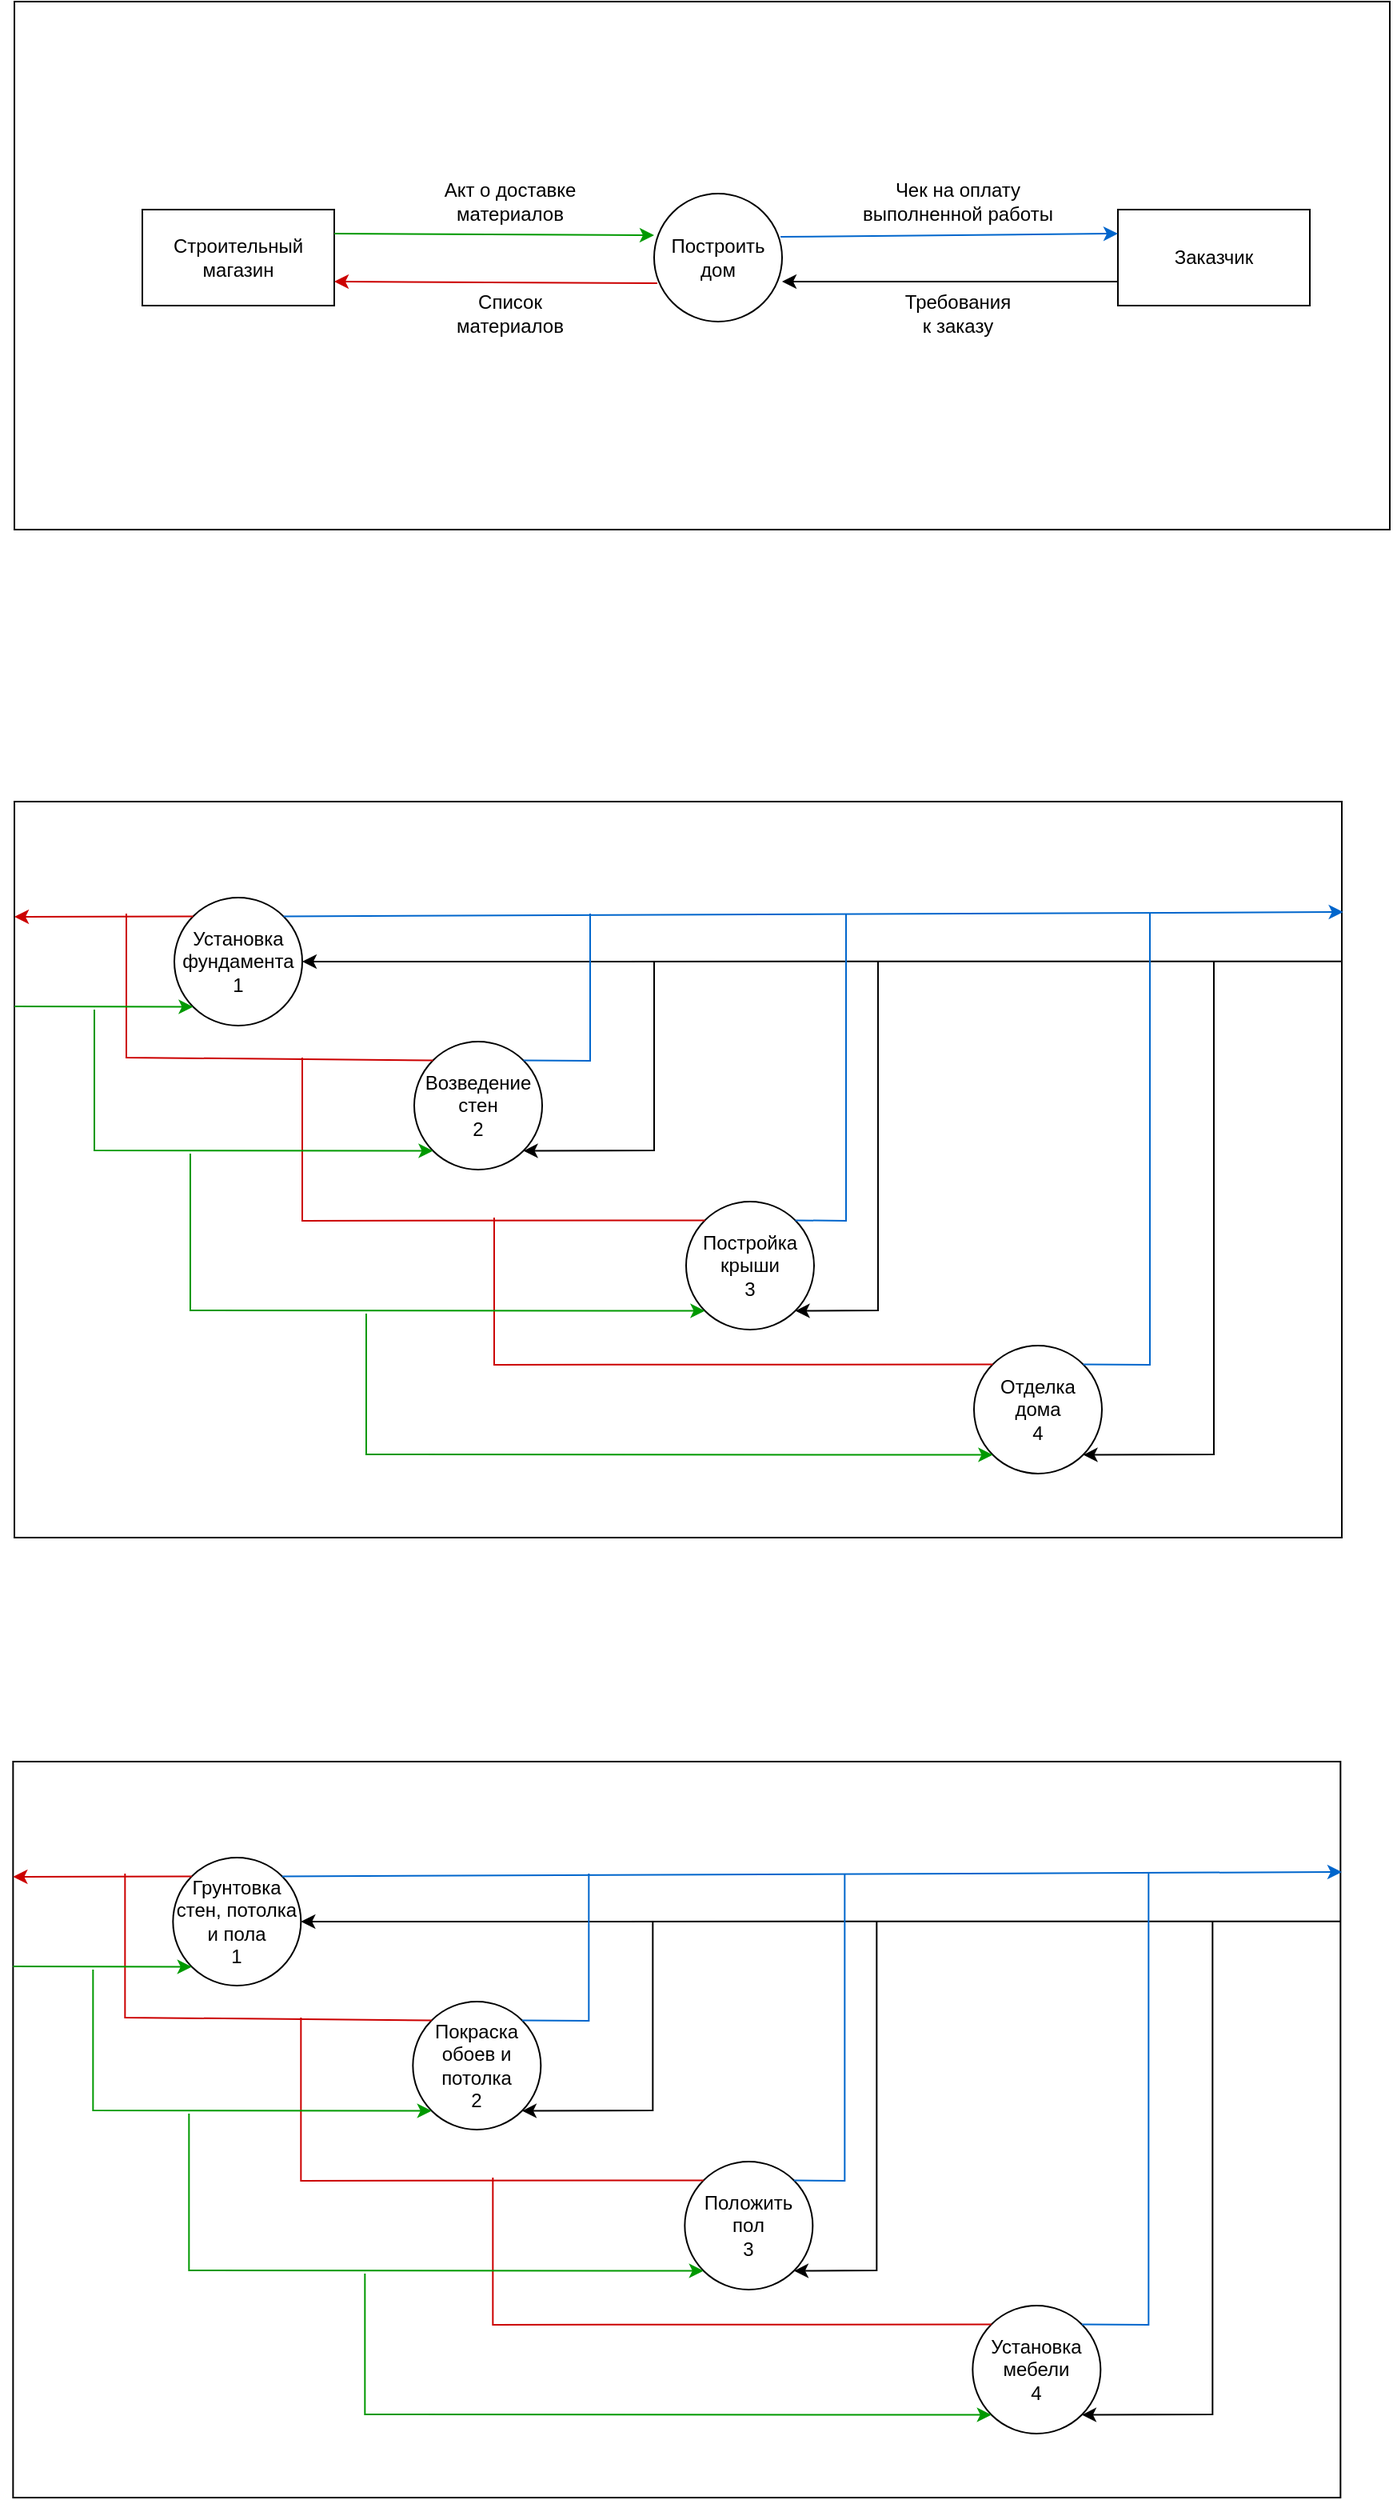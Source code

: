 <mxfile version="15.9.1" type="github">
  <diagram id="kLGH8_wrRS2nDSFc4sI2" name="Page-1">
    <mxGraphModel dx="981" dy="526" grid="1" gridSize="10" guides="1" tooltips="1" connect="1" arrows="1" fold="1" page="1" pageScale="1" pageWidth="1654" pageHeight="2336" math="0" shadow="0">
      <root>
        <mxCell id="0" />
        <mxCell id="1" parent="0" />
        <mxCell id="j8icqUQ1kfynVK54_Jyx-13" value="" style="rounded=0;whiteSpace=wrap;html=1;" vertex="1" parent="1">
          <mxGeometry x="130" y="150" width="860" height="330" as="geometry" />
        </mxCell>
        <mxCell id="j8icqUQ1kfynVK54_Jyx-1" value="Построить дом" style="ellipse;whiteSpace=wrap;html=1;aspect=fixed;" vertex="1" parent="1">
          <mxGeometry x="530" y="270" width="80" height="80" as="geometry" />
        </mxCell>
        <mxCell id="j8icqUQ1kfynVK54_Jyx-3" value="Заказчик" style="rounded=0;whiteSpace=wrap;html=1;" vertex="1" parent="1">
          <mxGeometry x="820" y="280" width="120" height="60" as="geometry" />
        </mxCell>
        <mxCell id="j8icqUQ1kfynVK54_Jyx-4" value="Строительный магазин" style="rounded=0;whiteSpace=wrap;html=1;" vertex="1" parent="1">
          <mxGeometry x="210" y="280" width="120" height="60" as="geometry" />
        </mxCell>
        <mxCell id="j8icqUQ1kfynVK54_Jyx-5" value="" style="endArrow=classic;html=1;rounded=0;exitX=1;exitY=0.25;exitDx=0;exitDy=0;entryX=0;entryY=0.325;entryDx=0;entryDy=0;entryPerimeter=0;strokeColor=#009900;" edge="1" parent="1" source="j8icqUQ1kfynVK54_Jyx-4" target="j8icqUQ1kfynVK54_Jyx-1">
          <mxGeometry width="50" height="50" relative="1" as="geometry">
            <mxPoint x="430" y="450" as="sourcePoint" />
            <mxPoint x="480" y="400" as="targetPoint" />
          </mxGeometry>
        </mxCell>
        <mxCell id="j8icqUQ1kfynVK54_Jyx-6" value="" style="endArrow=classic;html=1;rounded=0;exitX=0.025;exitY=0.7;exitDx=0;exitDy=0;exitPerimeter=0;entryX=1;entryY=0.75;entryDx=0;entryDy=0;strokeColor=#CC0000;" edge="1" parent="1" source="j8icqUQ1kfynVK54_Jyx-1" target="j8icqUQ1kfynVK54_Jyx-4">
          <mxGeometry width="50" height="50" relative="1" as="geometry">
            <mxPoint x="450" y="390" as="sourcePoint" />
            <mxPoint x="500" y="340" as="targetPoint" />
          </mxGeometry>
        </mxCell>
        <mxCell id="j8icqUQ1kfynVK54_Jyx-7" value="" style="endArrow=classic;html=1;rounded=0;exitX=0.988;exitY=0.338;exitDx=0;exitDy=0;exitPerimeter=0;entryX=0;entryY=0.25;entryDx=0;entryDy=0;strokeColor=#0066CC;" edge="1" parent="1" source="j8icqUQ1kfynVK54_Jyx-1" target="j8icqUQ1kfynVK54_Jyx-3">
          <mxGeometry width="50" height="50" relative="1" as="geometry">
            <mxPoint x="630" y="370" as="sourcePoint" />
            <mxPoint x="680" y="320" as="targetPoint" />
          </mxGeometry>
        </mxCell>
        <mxCell id="j8icqUQ1kfynVK54_Jyx-8" value="" style="endArrow=classic;html=1;rounded=0;exitX=0;exitY=0.75;exitDx=0;exitDy=0;" edge="1" parent="1" source="j8icqUQ1kfynVK54_Jyx-3">
          <mxGeometry width="50" height="50" relative="1" as="geometry">
            <mxPoint x="660" y="400" as="sourcePoint" />
            <mxPoint x="610" y="325" as="targetPoint" />
          </mxGeometry>
        </mxCell>
        <mxCell id="j8icqUQ1kfynVK54_Jyx-9" value="Требования к заказу" style="text;html=1;strokeColor=none;fillColor=none;align=center;verticalAlign=middle;whiteSpace=wrap;rounded=0;" vertex="1" parent="1">
          <mxGeometry x="690" y="330" width="60" height="30" as="geometry" />
        </mxCell>
        <mxCell id="j8icqUQ1kfynVK54_Jyx-10" value="Акт о доставке материалов" style="text;html=1;strokeColor=none;fillColor=none;align=center;verticalAlign=middle;whiteSpace=wrap;rounded=0;" vertex="1" parent="1">
          <mxGeometry x="380" y="260" width="120" height="30" as="geometry" />
        </mxCell>
        <mxCell id="j8icqUQ1kfynVK54_Jyx-11" value="Список материалов" style="text;html=1;strokeColor=none;fillColor=none;align=center;verticalAlign=middle;whiteSpace=wrap;rounded=0;" vertex="1" parent="1">
          <mxGeometry x="410" y="330" width="60" height="30" as="geometry" />
        </mxCell>
        <mxCell id="j8icqUQ1kfynVK54_Jyx-12" value="Чек на оплату выполненной работы" style="text;html=1;strokeColor=none;fillColor=none;align=center;verticalAlign=middle;whiteSpace=wrap;rounded=0;" vertex="1" parent="1">
          <mxGeometry x="650" y="260" width="140" height="30" as="geometry" />
        </mxCell>
        <mxCell id="j8icqUQ1kfynVK54_Jyx-14" value="" style="rounded=0;whiteSpace=wrap;html=1;" vertex="1" parent="1">
          <mxGeometry x="130" y="650" width="830" height="460" as="geometry" />
        </mxCell>
        <mxCell id="j8icqUQ1kfynVK54_Jyx-15" value="Установка фундамента&lt;br&gt;1" style="ellipse;whiteSpace=wrap;html=1;aspect=fixed;" vertex="1" parent="1">
          <mxGeometry x="230" y="710" width="80" height="80" as="geometry" />
        </mxCell>
        <mxCell id="j8icqUQ1kfynVK54_Jyx-16" value="Возведение стен&lt;br&gt;2" style="ellipse;whiteSpace=wrap;html=1;aspect=fixed;" vertex="1" parent="1">
          <mxGeometry x="380" y="800" width="80" height="80" as="geometry" />
        </mxCell>
        <mxCell id="j8icqUQ1kfynVK54_Jyx-17" value="Постройка крыши&lt;br&gt;3" style="ellipse;whiteSpace=wrap;html=1;aspect=fixed;" vertex="1" parent="1">
          <mxGeometry x="550" y="900" width="80" height="80" as="geometry" />
        </mxCell>
        <mxCell id="j8icqUQ1kfynVK54_Jyx-18" value="Отделка дома&lt;br&gt;4" style="ellipse;whiteSpace=wrap;html=1;aspect=fixed;" vertex="1" parent="1">
          <mxGeometry x="730" y="990" width="80" height="80" as="geometry" />
        </mxCell>
        <mxCell id="j8icqUQ1kfynVK54_Jyx-19" value="" style="endArrow=classic;html=1;rounded=0;exitX=1;exitY=0.217;exitDx=0;exitDy=0;exitPerimeter=0;entryX=1;entryY=0.5;entryDx=0;entryDy=0;" edge="1" parent="1" source="j8icqUQ1kfynVK54_Jyx-14" target="j8icqUQ1kfynVK54_Jyx-15">
          <mxGeometry width="50" height="50" relative="1" as="geometry">
            <mxPoint x="520" y="840" as="sourcePoint" />
            <mxPoint x="570" y="790" as="targetPoint" />
          </mxGeometry>
        </mxCell>
        <mxCell id="j8icqUQ1kfynVK54_Jyx-23" value="" style="endArrow=classic;html=1;rounded=0;entryX=1;entryY=1;entryDx=0;entryDy=0;" edge="1" parent="1" target="j8icqUQ1kfynVK54_Jyx-16">
          <mxGeometry width="50" height="50" relative="1" as="geometry">
            <mxPoint x="530" y="750" as="sourcePoint" />
            <mxPoint x="570" y="790" as="targetPoint" />
            <Array as="points">
              <mxPoint x="530" y="868" />
            </Array>
          </mxGeometry>
        </mxCell>
        <mxCell id="j8icqUQ1kfynVK54_Jyx-24" value="" style="endArrow=classic;html=1;rounded=0;entryX=1;entryY=1;entryDx=0;entryDy=0;" edge="1" parent="1" target="j8icqUQ1kfynVK54_Jyx-17">
          <mxGeometry width="50" height="50" relative="1" as="geometry">
            <mxPoint x="670" y="750" as="sourcePoint" />
            <mxPoint x="700" y="770" as="targetPoint" />
            <Array as="points">
              <mxPoint x="670" y="968" />
            </Array>
          </mxGeometry>
        </mxCell>
        <mxCell id="j8icqUQ1kfynVK54_Jyx-25" value="" style="endArrow=classic;html=1;rounded=0;entryX=1;entryY=1;entryDx=0;entryDy=0;" edge="1" parent="1" target="j8icqUQ1kfynVK54_Jyx-18">
          <mxGeometry width="50" height="50" relative="1" as="geometry">
            <mxPoint x="880" y="750" as="sourcePoint" />
            <mxPoint x="910" y="850" as="targetPoint" />
            <Array as="points">
              <mxPoint x="880" y="1058" />
            </Array>
          </mxGeometry>
        </mxCell>
        <mxCell id="j8icqUQ1kfynVK54_Jyx-26" value="" style="endArrow=classic;html=1;rounded=0;exitX=1;exitY=0;exitDx=0;exitDy=0;entryX=1.001;entryY=0.15;entryDx=0;entryDy=0;entryPerimeter=0;strokeColor=#0066CC;" edge="1" parent="1" source="j8icqUQ1kfynVK54_Jyx-15" target="j8icqUQ1kfynVK54_Jyx-14">
          <mxGeometry width="50" height="50" relative="1" as="geometry">
            <mxPoint x="350" y="740" as="sourcePoint" />
            <mxPoint x="400" y="690" as="targetPoint" />
          </mxGeometry>
        </mxCell>
        <mxCell id="j8icqUQ1kfynVK54_Jyx-27" value="" style="endArrow=none;html=1;rounded=0;exitX=1;exitY=0;exitDx=0;exitDy=0;strokeColor=#0066CC;" edge="1" parent="1" source="j8icqUQ1kfynVK54_Jyx-16">
          <mxGeometry width="50" height="50" relative="1" as="geometry">
            <mxPoint x="470" y="850" as="sourcePoint" />
            <mxPoint x="490" y="720" as="targetPoint" />
            <Array as="points">
              <mxPoint x="490" y="812" />
            </Array>
          </mxGeometry>
        </mxCell>
        <mxCell id="j8icqUQ1kfynVK54_Jyx-28" value="" style="endArrow=none;html=1;rounded=0;strokeColor=#0066CC;exitX=1;exitY=0;exitDx=0;exitDy=0;" edge="1" parent="1" source="j8icqUQ1kfynVK54_Jyx-17">
          <mxGeometry width="50" height="50" relative="1" as="geometry">
            <mxPoint x="600" y="910" as="sourcePoint" />
            <mxPoint x="650" y="720" as="targetPoint" />
            <Array as="points">
              <mxPoint x="650" y="912" />
            </Array>
          </mxGeometry>
        </mxCell>
        <mxCell id="j8icqUQ1kfynVK54_Jyx-29" value="" style="endArrow=none;html=1;rounded=0;strokeColor=#0066CC;exitX=1;exitY=0;exitDx=0;exitDy=0;" edge="1" parent="1" source="j8icqUQ1kfynVK54_Jyx-18">
          <mxGeometry width="50" height="50" relative="1" as="geometry">
            <mxPoint x="790" y="970" as="sourcePoint" />
            <mxPoint x="840" y="720" as="targetPoint" />
            <Array as="points">
              <mxPoint x="840" y="1002" />
            </Array>
          </mxGeometry>
        </mxCell>
        <mxCell id="j8icqUQ1kfynVK54_Jyx-30" value="" style="endArrow=classic;html=1;rounded=0;strokeColor=#CC0000;exitX=0;exitY=0;exitDx=0;exitDy=0;" edge="1" parent="1" source="j8icqUQ1kfynVK54_Jyx-15">
          <mxGeometry width="50" height="50" relative="1" as="geometry">
            <mxPoint x="200" y="860" as="sourcePoint" />
            <mxPoint x="130" y="722" as="targetPoint" />
          </mxGeometry>
        </mxCell>
        <mxCell id="j8icqUQ1kfynVK54_Jyx-31" value="" style="endArrow=none;html=1;rounded=0;strokeColor=#CC0000;entryX=0;entryY=0;entryDx=0;entryDy=0;" edge="1" parent="1" target="j8icqUQ1kfynVK54_Jyx-16">
          <mxGeometry width="50" height="50" relative="1" as="geometry">
            <mxPoint x="200" y="720" as="sourcePoint" />
            <mxPoint x="360" y="840" as="targetPoint" />
            <Array as="points">
              <mxPoint x="200" y="810" />
            </Array>
          </mxGeometry>
        </mxCell>
        <mxCell id="j8icqUQ1kfynVK54_Jyx-32" value="" style="endArrow=none;html=1;rounded=0;strokeColor=#CC0000;entryX=0;entryY=0;entryDx=0;entryDy=0;" edge="1" parent="1" target="j8icqUQ1kfynVK54_Jyx-17">
          <mxGeometry width="50" height="50" relative="1" as="geometry">
            <mxPoint x="310" y="810" as="sourcePoint" />
            <mxPoint x="540" y="910" as="targetPoint" />
            <Array as="points">
              <mxPoint x="310" y="912" />
            </Array>
          </mxGeometry>
        </mxCell>
        <mxCell id="j8icqUQ1kfynVK54_Jyx-33" value="" style="endArrow=none;html=1;rounded=0;strokeColor=#CC0000;entryX=0;entryY=0;entryDx=0;entryDy=0;" edge="1" parent="1" target="j8icqUQ1kfynVK54_Jyx-18">
          <mxGeometry width="50" height="50" relative="1" as="geometry">
            <mxPoint x="430" y="910" as="sourcePoint" />
            <mxPoint x="670" y="1010" as="targetPoint" />
            <Array as="points">
              <mxPoint x="430" y="1002" />
            </Array>
          </mxGeometry>
        </mxCell>
        <mxCell id="j8icqUQ1kfynVK54_Jyx-34" value="" style="endArrow=classic;html=1;rounded=0;strokeColor=#009900;entryX=0;entryY=1;entryDx=0;entryDy=0;" edge="1" parent="1" target="j8icqUQ1kfynVK54_Jyx-15">
          <mxGeometry width="50" height="50" relative="1" as="geometry">
            <mxPoint x="130" y="778" as="sourcePoint" />
            <mxPoint x="190" y="750" as="targetPoint" />
          </mxGeometry>
        </mxCell>
        <mxCell id="j8icqUQ1kfynVK54_Jyx-35" value="" style="endArrow=classic;html=1;rounded=0;strokeColor=#009900;entryX=0;entryY=1;entryDx=0;entryDy=0;" edge="1" parent="1" target="j8icqUQ1kfynVK54_Jyx-16">
          <mxGeometry width="50" height="50" relative="1" as="geometry">
            <mxPoint x="180" y="780" as="sourcePoint" />
            <mxPoint x="260" y="870" as="targetPoint" />
            <Array as="points">
              <mxPoint x="180" y="868" />
            </Array>
          </mxGeometry>
        </mxCell>
        <mxCell id="j8icqUQ1kfynVK54_Jyx-36" value="" style="endArrow=classic;html=1;rounded=0;strokeColor=#009900;entryX=0;entryY=1;entryDx=0;entryDy=0;" edge="1" parent="1" target="j8icqUQ1kfynVK54_Jyx-17">
          <mxGeometry width="50" height="50" relative="1" as="geometry">
            <mxPoint x="240" y="870" as="sourcePoint" />
            <mxPoint x="350" y="960" as="targetPoint" />
            <Array as="points">
              <mxPoint x="240" y="968" />
            </Array>
          </mxGeometry>
        </mxCell>
        <mxCell id="j8icqUQ1kfynVK54_Jyx-37" value="" style="endArrow=classic;html=1;rounded=0;strokeColor=#009900;entryX=0;entryY=1;entryDx=0;entryDy=0;" edge="1" parent="1" target="j8icqUQ1kfynVK54_Jyx-18">
          <mxGeometry width="50" height="50" relative="1" as="geometry">
            <mxPoint x="350" y="970" as="sourcePoint" />
            <mxPoint x="580" y="1040" as="targetPoint" />
            <Array as="points">
              <mxPoint x="350" y="1058" />
            </Array>
          </mxGeometry>
        </mxCell>
        <mxCell id="j8icqUQ1kfynVK54_Jyx-38" value="" style="rounded=0;whiteSpace=wrap;html=1;" vertex="1" parent="1">
          <mxGeometry x="129.17" y="1250" width="830" height="460" as="geometry" />
        </mxCell>
        <mxCell id="j8icqUQ1kfynVK54_Jyx-39" value="Грунтовка стен, потолка и пола&lt;br&gt;1" style="ellipse;whiteSpace=wrap;html=1;aspect=fixed;" vertex="1" parent="1">
          <mxGeometry x="229.17" y="1310" width="80" height="80" as="geometry" />
        </mxCell>
        <mxCell id="j8icqUQ1kfynVK54_Jyx-40" value="Покраска обоев и потолка&lt;br&gt;2" style="ellipse;whiteSpace=wrap;html=1;aspect=fixed;" vertex="1" parent="1">
          <mxGeometry x="379.17" y="1400" width="80" height="80" as="geometry" />
        </mxCell>
        <mxCell id="j8icqUQ1kfynVK54_Jyx-41" value="Положить пол&lt;br&gt;3" style="ellipse;whiteSpace=wrap;html=1;aspect=fixed;" vertex="1" parent="1">
          <mxGeometry x="549.17" y="1500" width="80" height="80" as="geometry" />
        </mxCell>
        <mxCell id="j8icqUQ1kfynVK54_Jyx-42" value="Установка мебели&lt;br&gt;4" style="ellipse;whiteSpace=wrap;html=1;aspect=fixed;" vertex="1" parent="1">
          <mxGeometry x="729.17" y="1590" width="80" height="80" as="geometry" />
        </mxCell>
        <mxCell id="j8icqUQ1kfynVK54_Jyx-43" value="" style="endArrow=classic;html=1;rounded=0;exitX=1;exitY=0.217;exitDx=0;exitDy=0;exitPerimeter=0;entryX=1;entryY=0.5;entryDx=0;entryDy=0;" edge="1" parent="1" source="j8icqUQ1kfynVK54_Jyx-38" target="j8icqUQ1kfynVK54_Jyx-39">
          <mxGeometry width="50" height="50" relative="1" as="geometry">
            <mxPoint x="519.17" y="1440" as="sourcePoint" />
            <mxPoint x="569.17" y="1390" as="targetPoint" />
          </mxGeometry>
        </mxCell>
        <mxCell id="j8icqUQ1kfynVK54_Jyx-44" value="" style="endArrow=classic;html=1;rounded=0;entryX=1;entryY=1;entryDx=0;entryDy=0;" edge="1" parent="1" target="j8icqUQ1kfynVK54_Jyx-40">
          <mxGeometry width="50" height="50" relative="1" as="geometry">
            <mxPoint x="529.17" y="1350" as="sourcePoint" />
            <mxPoint x="569.17" y="1390" as="targetPoint" />
            <Array as="points">
              <mxPoint x="529.17" y="1468" />
            </Array>
          </mxGeometry>
        </mxCell>
        <mxCell id="j8icqUQ1kfynVK54_Jyx-45" value="" style="endArrow=classic;html=1;rounded=0;entryX=1;entryY=1;entryDx=0;entryDy=0;" edge="1" parent="1" target="j8icqUQ1kfynVK54_Jyx-41">
          <mxGeometry width="50" height="50" relative="1" as="geometry">
            <mxPoint x="669.17" y="1350" as="sourcePoint" />
            <mxPoint x="699.17" y="1370" as="targetPoint" />
            <Array as="points">
              <mxPoint x="669.17" y="1568" />
            </Array>
          </mxGeometry>
        </mxCell>
        <mxCell id="j8icqUQ1kfynVK54_Jyx-46" value="" style="endArrow=classic;html=1;rounded=0;entryX=1;entryY=1;entryDx=0;entryDy=0;" edge="1" parent="1" target="j8icqUQ1kfynVK54_Jyx-42">
          <mxGeometry width="50" height="50" relative="1" as="geometry">
            <mxPoint x="879.17" y="1350" as="sourcePoint" />
            <mxPoint x="909.17" y="1450" as="targetPoint" />
            <Array as="points">
              <mxPoint x="879.17" y="1658" />
            </Array>
          </mxGeometry>
        </mxCell>
        <mxCell id="j8icqUQ1kfynVK54_Jyx-47" value="" style="endArrow=classic;html=1;rounded=0;exitX=1;exitY=0;exitDx=0;exitDy=0;entryX=1.001;entryY=0.15;entryDx=0;entryDy=0;entryPerimeter=0;strokeColor=#0066CC;" edge="1" parent="1" source="j8icqUQ1kfynVK54_Jyx-39" target="j8icqUQ1kfynVK54_Jyx-38">
          <mxGeometry width="50" height="50" relative="1" as="geometry">
            <mxPoint x="349.17" y="1340" as="sourcePoint" />
            <mxPoint x="399.17" y="1290" as="targetPoint" />
          </mxGeometry>
        </mxCell>
        <mxCell id="j8icqUQ1kfynVK54_Jyx-48" value="" style="endArrow=none;html=1;rounded=0;exitX=1;exitY=0;exitDx=0;exitDy=0;strokeColor=#0066CC;" edge="1" parent="1" source="j8icqUQ1kfynVK54_Jyx-40">
          <mxGeometry width="50" height="50" relative="1" as="geometry">
            <mxPoint x="469.17" y="1450" as="sourcePoint" />
            <mxPoint x="489.17" y="1320" as="targetPoint" />
            <Array as="points">
              <mxPoint x="489.17" y="1412" />
            </Array>
          </mxGeometry>
        </mxCell>
        <mxCell id="j8icqUQ1kfynVK54_Jyx-49" value="" style="endArrow=none;html=1;rounded=0;strokeColor=#0066CC;exitX=1;exitY=0;exitDx=0;exitDy=0;" edge="1" parent="1" source="j8icqUQ1kfynVK54_Jyx-41">
          <mxGeometry width="50" height="50" relative="1" as="geometry">
            <mxPoint x="599.17" y="1510" as="sourcePoint" />
            <mxPoint x="649.17" y="1320" as="targetPoint" />
            <Array as="points">
              <mxPoint x="649.17" y="1512" />
            </Array>
          </mxGeometry>
        </mxCell>
        <mxCell id="j8icqUQ1kfynVK54_Jyx-50" value="" style="endArrow=none;html=1;rounded=0;strokeColor=#0066CC;exitX=1;exitY=0;exitDx=0;exitDy=0;" edge="1" parent="1" source="j8icqUQ1kfynVK54_Jyx-42">
          <mxGeometry width="50" height="50" relative="1" as="geometry">
            <mxPoint x="789.17" y="1570" as="sourcePoint" />
            <mxPoint x="839.17" y="1320" as="targetPoint" />
            <Array as="points">
              <mxPoint x="839.17" y="1602" />
            </Array>
          </mxGeometry>
        </mxCell>
        <mxCell id="j8icqUQ1kfynVK54_Jyx-51" value="" style="endArrow=classic;html=1;rounded=0;strokeColor=#CC0000;exitX=0;exitY=0;exitDx=0;exitDy=0;" edge="1" parent="1" source="j8icqUQ1kfynVK54_Jyx-39">
          <mxGeometry width="50" height="50" relative="1" as="geometry">
            <mxPoint x="199.17" y="1460" as="sourcePoint" />
            <mxPoint x="129.17" y="1322" as="targetPoint" />
          </mxGeometry>
        </mxCell>
        <mxCell id="j8icqUQ1kfynVK54_Jyx-52" value="" style="endArrow=none;html=1;rounded=0;strokeColor=#CC0000;entryX=0;entryY=0;entryDx=0;entryDy=0;" edge="1" parent="1" target="j8icqUQ1kfynVK54_Jyx-40">
          <mxGeometry width="50" height="50" relative="1" as="geometry">
            <mxPoint x="199.17" y="1320" as="sourcePoint" />
            <mxPoint x="359.17" y="1440" as="targetPoint" />
            <Array as="points">
              <mxPoint x="199.17" y="1410" />
            </Array>
          </mxGeometry>
        </mxCell>
        <mxCell id="j8icqUQ1kfynVK54_Jyx-53" value="" style="endArrow=none;html=1;rounded=0;strokeColor=#CC0000;entryX=0;entryY=0;entryDx=0;entryDy=0;" edge="1" parent="1" target="j8icqUQ1kfynVK54_Jyx-41">
          <mxGeometry width="50" height="50" relative="1" as="geometry">
            <mxPoint x="309.17" y="1410" as="sourcePoint" />
            <mxPoint x="539.17" y="1510" as="targetPoint" />
            <Array as="points">
              <mxPoint x="309.17" y="1512" />
            </Array>
          </mxGeometry>
        </mxCell>
        <mxCell id="j8icqUQ1kfynVK54_Jyx-54" value="" style="endArrow=none;html=1;rounded=0;strokeColor=#CC0000;entryX=0;entryY=0;entryDx=0;entryDy=0;" edge="1" parent="1" target="j8icqUQ1kfynVK54_Jyx-42">
          <mxGeometry width="50" height="50" relative="1" as="geometry">
            <mxPoint x="429.17" y="1510" as="sourcePoint" />
            <mxPoint x="669.17" y="1610" as="targetPoint" />
            <Array as="points">
              <mxPoint x="429.17" y="1602" />
            </Array>
          </mxGeometry>
        </mxCell>
        <mxCell id="j8icqUQ1kfynVK54_Jyx-55" value="" style="endArrow=classic;html=1;rounded=0;strokeColor=#009900;entryX=0;entryY=1;entryDx=0;entryDy=0;" edge="1" parent="1" target="j8icqUQ1kfynVK54_Jyx-39">
          <mxGeometry width="50" height="50" relative="1" as="geometry">
            <mxPoint x="129.17" y="1378" as="sourcePoint" />
            <mxPoint x="189.17" y="1350" as="targetPoint" />
          </mxGeometry>
        </mxCell>
        <mxCell id="j8icqUQ1kfynVK54_Jyx-56" value="" style="endArrow=classic;html=1;rounded=0;strokeColor=#009900;entryX=0;entryY=1;entryDx=0;entryDy=0;" edge="1" parent="1" target="j8icqUQ1kfynVK54_Jyx-40">
          <mxGeometry width="50" height="50" relative="1" as="geometry">
            <mxPoint x="179.17" y="1380" as="sourcePoint" />
            <mxPoint x="259.17" y="1470" as="targetPoint" />
            <Array as="points">
              <mxPoint x="179.17" y="1468" />
            </Array>
          </mxGeometry>
        </mxCell>
        <mxCell id="j8icqUQ1kfynVK54_Jyx-57" value="" style="endArrow=classic;html=1;rounded=0;strokeColor=#009900;entryX=0;entryY=1;entryDx=0;entryDy=0;" edge="1" parent="1" target="j8icqUQ1kfynVK54_Jyx-41">
          <mxGeometry width="50" height="50" relative="1" as="geometry">
            <mxPoint x="239.17" y="1470" as="sourcePoint" />
            <mxPoint x="349.17" y="1560" as="targetPoint" />
            <Array as="points">
              <mxPoint x="239.17" y="1568" />
            </Array>
          </mxGeometry>
        </mxCell>
        <mxCell id="j8icqUQ1kfynVK54_Jyx-58" value="" style="endArrow=classic;html=1;rounded=0;strokeColor=#009900;entryX=0;entryY=1;entryDx=0;entryDy=0;" edge="1" parent="1" target="j8icqUQ1kfynVK54_Jyx-42">
          <mxGeometry width="50" height="50" relative="1" as="geometry">
            <mxPoint x="349.17" y="1570" as="sourcePoint" />
            <mxPoint x="579.17" y="1640" as="targetPoint" />
            <Array as="points">
              <mxPoint x="349.17" y="1658" />
            </Array>
          </mxGeometry>
        </mxCell>
      </root>
    </mxGraphModel>
  </diagram>
</mxfile>
